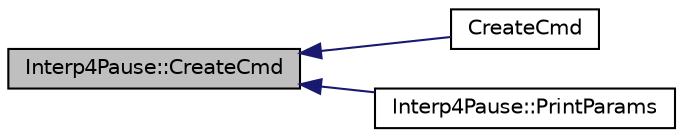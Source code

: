 digraph "Interp4Pause::CreateCmd"
{
  edge [fontname="Helvetica",fontsize="10",labelfontname="Helvetica",labelfontsize="10"];
  node [fontname="Helvetica",fontsize="10",shape=record];
  rankdir="LR";
  Node1 [label="Interp4Pause::CreateCmd",height=0.2,width=0.4,color="black", fillcolor="grey75", style="filled", fontcolor="black"];
  Node1 -> Node2 [dir="back",color="midnightblue",fontsize="10",style="solid",fontname="Helvetica"];
  Node2 [label="CreateCmd",height=0.2,width=0.4,color="black", fillcolor="white", style="filled",URL="$_interp4_pause_8cpp.html#a0ab483787498a2b002838d9426437be6"];
  Node1 -> Node3 [dir="back",color="midnightblue",fontsize="10",style="solid",fontname="Helvetica"];
  Node3 [label="Interp4Pause::PrintParams",height=0.2,width=0.4,color="black", fillcolor="white", style="filled",URL="$class_interp4_pause.html#aa12d0dd443e7c46c88f3f139d7382a1d"];
}
